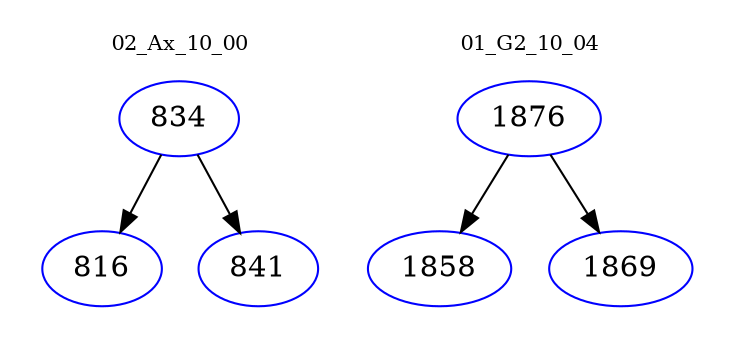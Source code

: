 digraph{
subgraph cluster_0 {
color = white
label = "02_Ax_10_00";
fontsize=10;
T0_834 [label="834", color="blue"]
T0_834 -> T0_816 [color="black"]
T0_816 [label="816", color="blue"]
T0_834 -> T0_841 [color="black"]
T0_841 [label="841", color="blue"]
}
subgraph cluster_1 {
color = white
label = "01_G2_10_04";
fontsize=10;
T1_1876 [label="1876", color="blue"]
T1_1876 -> T1_1858 [color="black"]
T1_1858 [label="1858", color="blue"]
T1_1876 -> T1_1869 [color="black"]
T1_1869 [label="1869", color="blue"]
}
}
